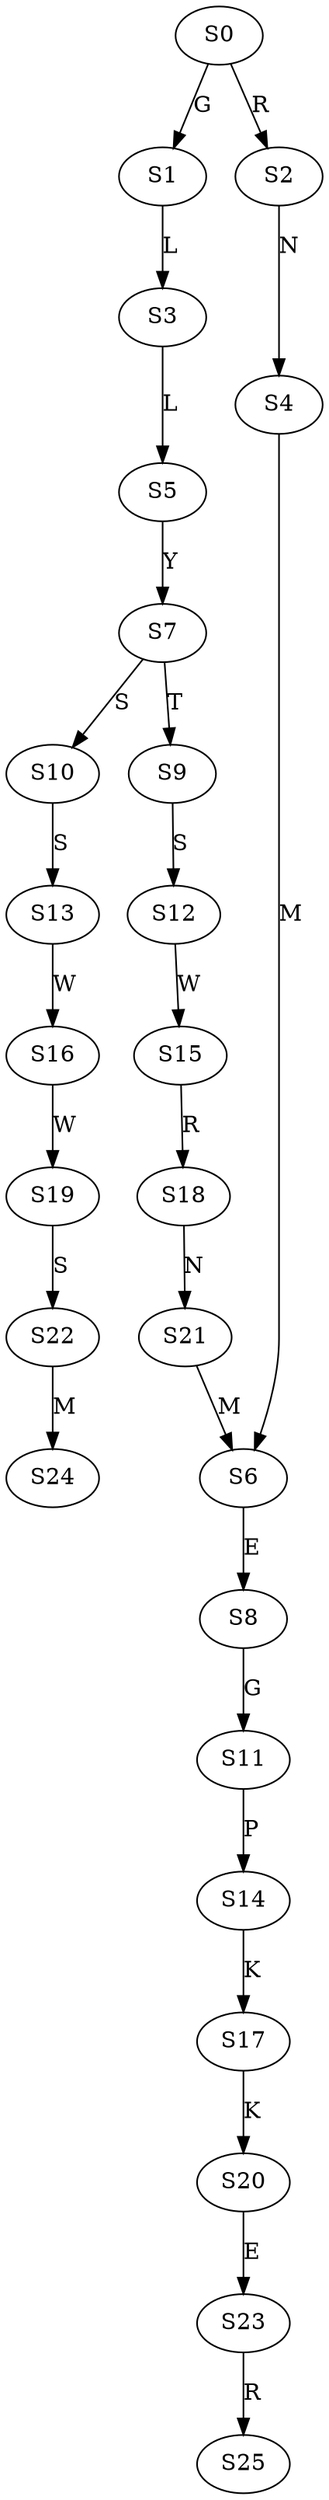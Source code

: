 strict digraph  {
	S0 -> S1 [ label = G ];
	S0 -> S2 [ label = R ];
	S1 -> S3 [ label = L ];
	S2 -> S4 [ label = N ];
	S3 -> S5 [ label = L ];
	S4 -> S6 [ label = M ];
	S5 -> S7 [ label = Y ];
	S6 -> S8 [ label = E ];
	S7 -> S9 [ label = T ];
	S7 -> S10 [ label = S ];
	S8 -> S11 [ label = G ];
	S9 -> S12 [ label = S ];
	S10 -> S13 [ label = S ];
	S11 -> S14 [ label = P ];
	S12 -> S15 [ label = W ];
	S13 -> S16 [ label = W ];
	S14 -> S17 [ label = K ];
	S15 -> S18 [ label = R ];
	S16 -> S19 [ label = W ];
	S17 -> S20 [ label = K ];
	S18 -> S21 [ label = N ];
	S19 -> S22 [ label = S ];
	S20 -> S23 [ label = E ];
	S21 -> S6 [ label = M ];
	S22 -> S24 [ label = M ];
	S23 -> S25 [ label = R ];
}
